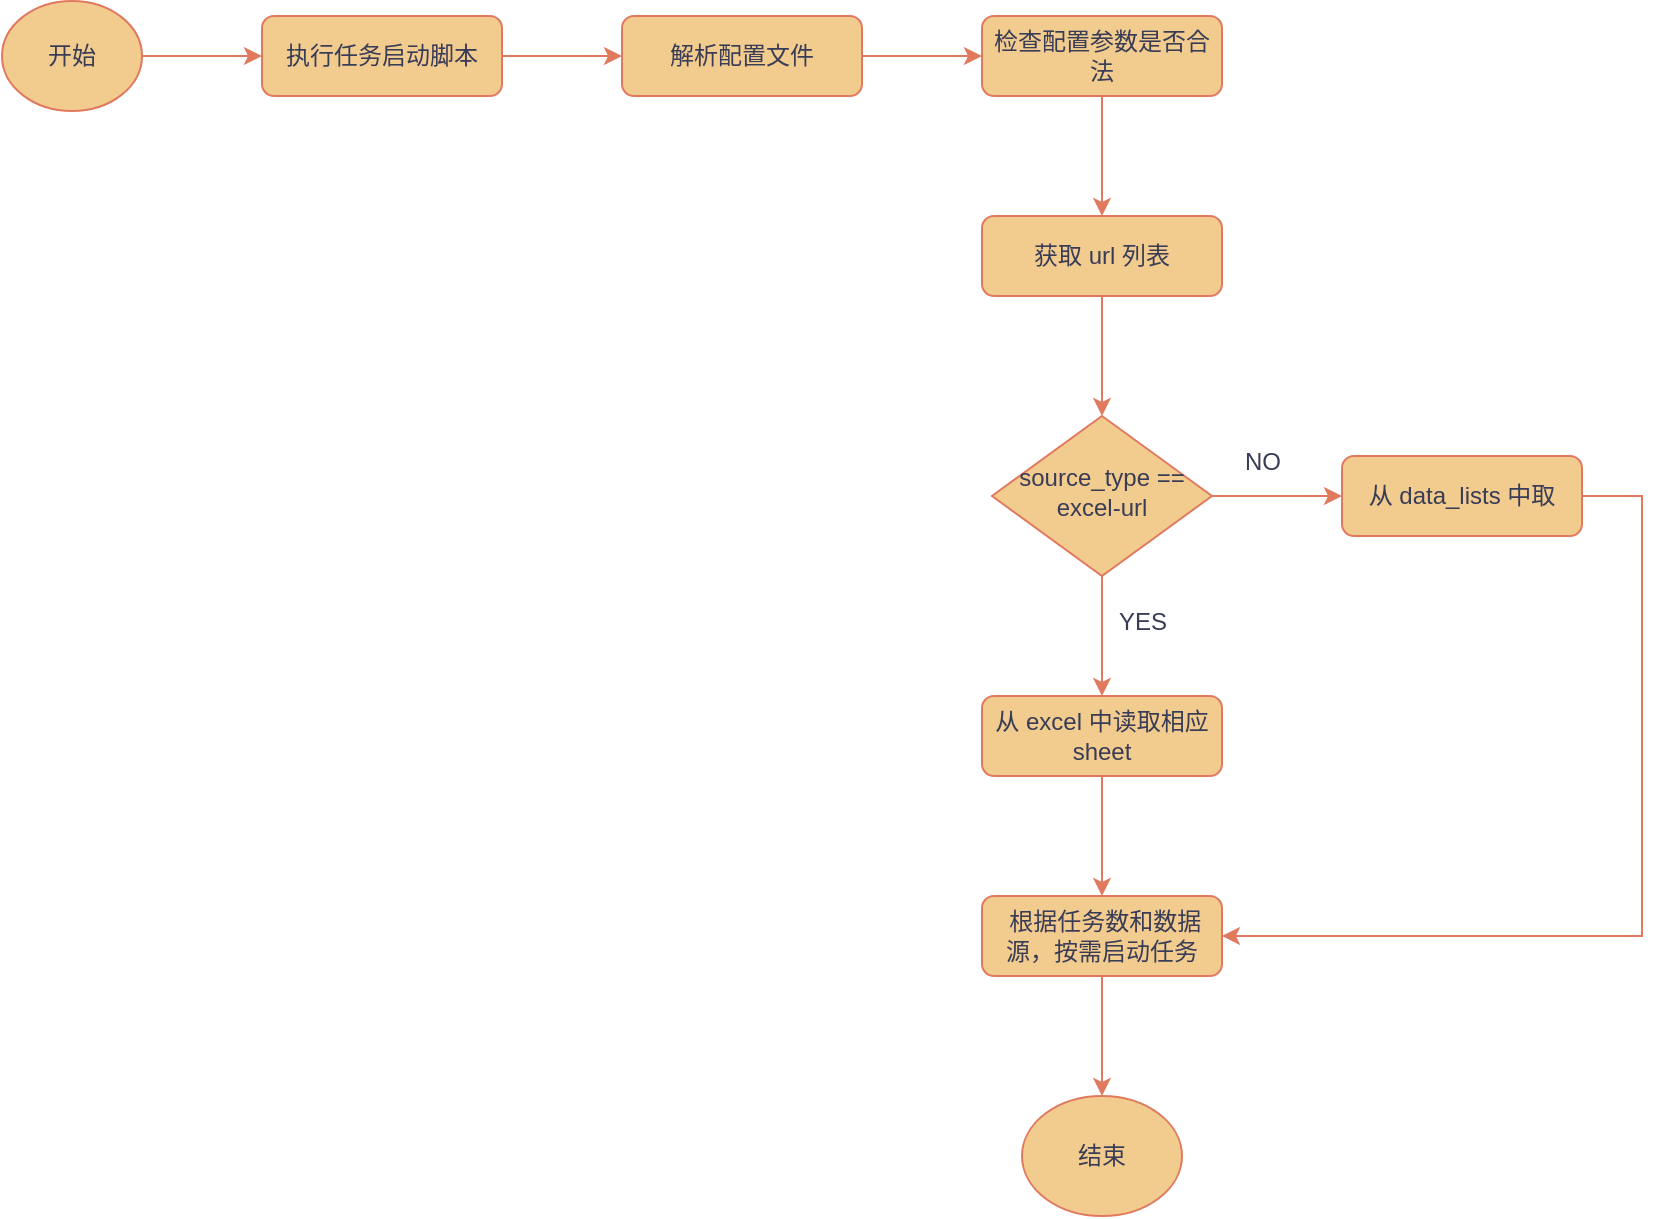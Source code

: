 <mxfile version="21.7.5" type="github">
  <diagram id="C5RBs43oDa-KdzZeNtuy" name="Page-1">
    <mxGraphModel dx="1200" dy="685" grid="1" gridSize="10" guides="1" tooltips="1" connect="1" arrows="1" fold="1" page="1" pageScale="1" pageWidth="827" pageHeight="1169" math="0" shadow="0">
      <root>
        <mxCell id="WIyWlLk6GJQsqaUBKTNV-0" />
        <mxCell id="WIyWlLk6GJQsqaUBKTNV-1" parent="WIyWlLk6GJQsqaUBKTNV-0" />
        <mxCell id="ItQ9WdwqIj1kvad-DVM5-1" value="" style="edgeStyle=orthogonalEdgeStyle;rounded=0;orthogonalLoop=1;jettySize=auto;html=1;strokeColor=#E07A5F;fontColor=#393C56;fillColor=#F2CC8F;" edge="1" parent="WIyWlLk6GJQsqaUBKTNV-1" source="WIyWlLk6GJQsqaUBKTNV-3" target="ItQ9WdwqIj1kvad-DVM5-0">
          <mxGeometry relative="1" as="geometry" />
        </mxCell>
        <mxCell id="WIyWlLk6GJQsqaUBKTNV-3" value="执行任务启动脚本" style="rounded=1;whiteSpace=wrap;html=1;fontSize=12;glass=0;strokeWidth=1;shadow=0;labelBackgroundColor=none;fillColor=#F2CC8F;strokeColor=#E07A5F;fontColor=#393C56;" parent="WIyWlLk6GJQsqaUBKTNV-1" vertex="1">
          <mxGeometry x="160" y="80" width="120" height="40" as="geometry" />
        </mxCell>
        <mxCell id="ItQ9WdwqIj1kvad-DVM5-3" value="" style="edgeStyle=orthogonalEdgeStyle;rounded=0;orthogonalLoop=1;jettySize=auto;html=1;strokeColor=#E07A5F;fontColor=#393C56;fillColor=#F2CC8F;" edge="1" parent="WIyWlLk6GJQsqaUBKTNV-1" source="ItQ9WdwqIj1kvad-DVM5-0" target="ItQ9WdwqIj1kvad-DVM5-2">
          <mxGeometry relative="1" as="geometry" />
        </mxCell>
        <mxCell id="ItQ9WdwqIj1kvad-DVM5-0" value="解析配置文件" style="rounded=1;whiteSpace=wrap;html=1;fontSize=12;glass=0;strokeWidth=1;shadow=0;labelBackgroundColor=none;fillColor=#F2CC8F;strokeColor=#E07A5F;fontColor=#393C56;" vertex="1" parent="WIyWlLk6GJQsqaUBKTNV-1">
          <mxGeometry x="340" y="80" width="120" height="40" as="geometry" />
        </mxCell>
        <mxCell id="ItQ9WdwqIj1kvad-DVM5-29" value="" style="edgeStyle=orthogonalEdgeStyle;rounded=0;orthogonalLoop=1;jettySize=auto;html=1;strokeColor=#E07A5F;fontColor=#393C56;fillColor=#F2CC8F;" edge="1" parent="WIyWlLk6GJQsqaUBKTNV-1" source="ItQ9WdwqIj1kvad-DVM5-2" target="ItQ9WdwqIj1kvad-DVM5-4">
          <mxGeometry relative="1" as="geometry" />
        </mxCell>
        <mxCell id="ItQ9WdwqIj1kvad-DVM5-2" value="检查配置参数是否合法" style="rounded=1;whiteSpace=wrap;html=1;fontSize=12;glass=0;strokeWidth=1;shadow=0;labelBackgroundColor=none;fillColor=#F2CC8F;strokeColor=#E07A5F;fontColor=#393C56;" vertex="1" parent="WIyWlLk6GJQsqaUBKTNV-1">
          <mxGeometry x="520" y="80" width="120" height="40" as="geometry" />
        </mxCell>
        <mxCell id="ItQ9WdwqIj1kvad-DVM5-7" value="" style="edgeStyle=orthogonalEdgeStyle;rounded=0;orthogonalLoop=1;jettySize=auto;html=1;strokeColor=#E07A5F;fontColor=#393C56;fillColor=#F2CC8F;" edge="1" parent="WIyWlLk6GJQsqaUBKTNV-1" source="ItQ9WdwqIj1kvad-DVM5-4" target="ItQ9WdwqIj1kvad-DVM5-6">
          <mxGeometry relative="1" as="geometry" />
        </mxCell>
        <mxCell id="ItQ9WdwqIj1kvad-DVM5-4" value="获取 url 列表" style="rounded=1;whiteSpace=wrap;html=1;fontSize=12;glass=0;strokeWidth=1;shadow=0;labelBackgroundColor=none;fillColor=#F2CC8F;strokeColor=#E07A5F;fontColor=#393C56;" vertex="1" parent="WIyWlLk6GJQsqaUBKTNV-1">
          <mxGeometry x="520" y="180" width="120" height="40" as="geometry" />
        </mxCell>
        <mxCell id="ItQ9WdwqIj1kvad-DVM5-11" value="" style="edgeStyle=orthogonalEdgeStyle;rounded=0;orthogonalLoop=1;jettySize=auto;html=1;strokeColor=#E07A5F;fontColor=#393C56;fillColor=#F2CC8F;" edge="1" parent="WIyWlLk6GJQsqaUBKTNV-1" source="ItQ9WdwqIj1kvad-DVM5-6" target="ItQ9WdwqIj1kvad-DVM5-10">
          <mxGeometry relative="1" as="geometry" />
        </mxCell>
        <mxCell id="ItQ9WdwqIj1kvad-DVM5-16" value="" style="edgeStyle=orthogonalEdgeStyle;rounded=0;orthogonalLoop=1;jettySize=auto;html=1;strokeColor=#E07A5F;fontColor=#393C56;fillColor=#F2CC8F;" edge="1" parent="WIyWlLk6GJQsqaUBKTNV-1" source="ItQ9WdwqIj1kvad-DVM5-6" target="ItQ9WdwqIj1kvad-DVM5-15">
          <mxGeometry relative="1" as="geometry" />
        </mxCell>
        <mxCell id="ItQ9WdwqIj1kvad-DVM5-6" value="source_type == excel-url" style="rhombus;whiteSpace=wrap;html=1;shadow=0;fontFamily=Helvetica;fontSize=12;align=center;strokeWidth=1;spacing=6;spacingTop=-4;labelBackgroundColor=none;fillColor=#F2CC8F;strokeColor=#E07A5F;fontColor=#393C56;" vertex="1" parent="WIyWlLk6GJQsqaUBKTNV-1">
          <mxGeometry x="525" y="280" width="110" height="80" as="geometry" />
        </mxCell>
        <mxCell id="ItQ9WdwqIj1kvad-DVM5-21" value="" style="edgeStyle=orthogonalEdgeStyle;rounded=0;orthogonalLoop=1;jettySize=auto;html=1;strokeColor=#E07A5F;fontColor=#393C56;fillColor=#F2CC8F;" edge="1" parent="WIyWlLk6GJQsqaUBKTNV-1" source="ItQ9WdwqIj1kvad-DVM5-10" target="ItQ9WdwqIj1kvad-DVM5-20">
          <mxGeometry relative="1" as="geometry" />
        </mxCell>
        <mxCell id="ItQ9WdwqIj1kvad-DVM5-10" value="从 excel 中读取相应 sheet" style="rounded=1;whiteSpace=wrap;html=1;fontSize=12;glass=0;strokeWidth=1;shadow=0;labelBackgroundColor=none;fillColor=#F2CC8F;strokeColor=#E07A5F;fontColor=#393C56;" vertex="1" parent="WIyWlLk6GJQsqaUBKTNV-1">
          <mxGeometry x="520" y="420" width="120" height="40" as="geometry" />
        </mxCell>
        <mxCell id="ItQ9WdwqIj1kvad-DVM5-12" value="YES" style="text;html=1;align=center;verticalAlign=middle;resizable=0;points=[];autosize=1;strokeColor=none;fillColor=none;fontColor=#393C56;" vertex="1" parent="WIyWlLk6GJQsqaUBKTNV-1">
          <mxGeometry x="575" y="368" width="50" height="30" as="geometry" />
        </mxCell>
        <mxCell id="ItQ9WdwqIj1kvad-DVM5-23" style="edgeStyle=orthogonalEdgeStyle;rounded=0;orthogonalLoop=1;jettySize=auto;html=1;entryX=1;entryY=0.5;entryDx=0;entryDy=0;strokeColor=#E07A5F;fontColor=#393C56;fillColor=#F2CC8F;" edge="1" parent="WIyWlLk6GJQsqaUBKTNV-1" source="ItQ9WdwqIj1kvad-DVM5-15" target="ItQ9WdwqIj1kvad-DVM5-20">
          <mxGeometry relative="1" as="geometry">
            <Array as="points">
              <mxPoint x="850" y="320" />
              <mxPoint x="850" y="540" />
            </Array>
          </mxGeometry>
        </mxCell>
        <mxCell id="ItQ9WdwqIj1kvad-DVM5-15" value="从 data_lists 中取" style="rounded=1;whiteSpace=wrap;html=1;fontSize=12;glass=0;strokeWidth=1;shadow=0;labelBackgroundColor=none;fillColor=#F2CC8F;strokeColor=#E07A5F;fontColor=#393C56;" vertex="1" parent="WIyWlLk6GJQsqaUBKTNV-1">
          <mxGeometry x="700" y="300" width="120" height="40" as="geometry" />
        </mxCell>
        <mxCell id="ItQ9WdwqIj1kvad-DVM5-17" value="NO" style="text;html=1;align=center;verticalAlign=middle;resizable=0;points=[];autosize=1;strokeColor=none;fillColor=none;fontColor=#393C56;" vertex="1" parent="WIyWlLk6GJQsqaUBKTNV-1">
          <mxGeometry x="640" y="288" width="40" height="30" as="geometry" />
        </mxCell>
        <mxCell id="ItQ9WdwqIj1kvad-DVM5-25" value="" style="edgeStyle=orthogonalEdgeStyle;rounded=0;orthogonalLoop=1;jettySize=auto;html=1;strokeColor=#E07A5F;fontColor=#393C56;fillColor=#F2CC8F;" edge="1" parent="WIyWlLk6GJQsqaUBKTNV-1" source="ItQ9WdwqIj1kvad-DVM5-20" target="ItQ9WdwqIj1kvad-DVM5-24">
          <mxGeometry relative="1" as="geometry" />
        </mxCell>
        <mxCell id="ItQ9WdwqIj1kvad-DVM5-20" value="&amp;nbsp;根据任务数和数据源，按需启动任务" style="rounded=1;whiteSpace=wrap;html=1;fontSize=12;glass=0;strokeWidth=1;shadow=0;labelBackgroundColor=none;fillColor=#F2CC8F;strokeColor=#E07A5F;fontColor=#393C56;" vertex="1" parent="WIyWlLk6GJQsqaUBKTNV-1">
          <mxGeometry x="520" y="520" width="120" height="40" as="geometry" />
        </mxCell>
        <mxCell id="ItQ9WdwqIj1kvad-DVM5-24" value="结束" style="ellipse;whiteSpace=wrap;html=1;fillColor=#F2CC8F;strokeColor=#E07A5F;fontColor=#393C56;rounded=1;glass=0;strokeWidth=1;shadow=0;labelBackgroundColor=none;" vertex="1" parent="WIyWlLk6GJQsqaUBKTNV-1">
          <mxGeometry x="540" y="620" width="80" height="60" as="geometry" />
        </mxCell>
        <mxCell id="ItQ9WdwqIj1kvad-DVM5-27" value="" style="edgeStyle=orthogonalEdgeStyle;rounded=0;orthogonalLoop=1;jettySize=auto;html=1;strokeColor=#E07A5F;fontColor=#393C56;fillColor=#F2CC8F;" edge="1" parent="WIyWlLk6GJQsqaUBKTNV-1" source="ItQ9WdwqIj1kvad-DVM5-26" target="WIyWlLk6GJQsqaUBKTNV-3">
          <mxGeometry relative="1" as="geometry" />
        </mxCell>
        <mxCell id="ItQ9WdwqIj1kvad-DVM5-26" value="开始" style="ellipse;whiteSpace=wrap;html=1;strokeColor=#E07A5F;fontColor=#393C56;fillColor=#F2CC8F;" vertex="1" parent="WIyWlLk6GJQsqaUBKTNV-1">
          <mxGeometry x="30" y="72.5" width="70" height="55" as="geometry" />
        </mxCell>
      </root>
    </mxGraphModel>
  </diagram>
</mxfile>

